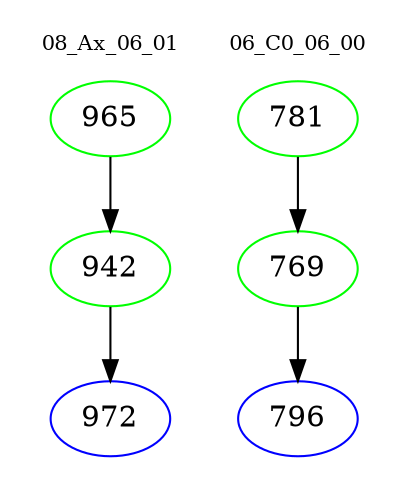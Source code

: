 digraph{
subgraph cluster_0 {
color = white
label = "08_Ax_06_01";
fontsize=10;
T0_965 [label="965", color="green"]
T0_965 -> T0_942 [color="black"]
T0_942 [label="942", color="green"]
T0_942 -> T0_972 [color="black"]
T0_972 [label="972", color="blue"]
}
subgraph cluster_1 {
color = white
label = "06_C0_06_00";
fontsize=10;
T1_781 [label="781", color="green"]
T1_781 -> T1_769 [color="black"]
T1_769 [label="769", color="green"]
T1_769 -> T1_796 [color="black"]
T1_796 [label="796", color="blue"]
}
}

